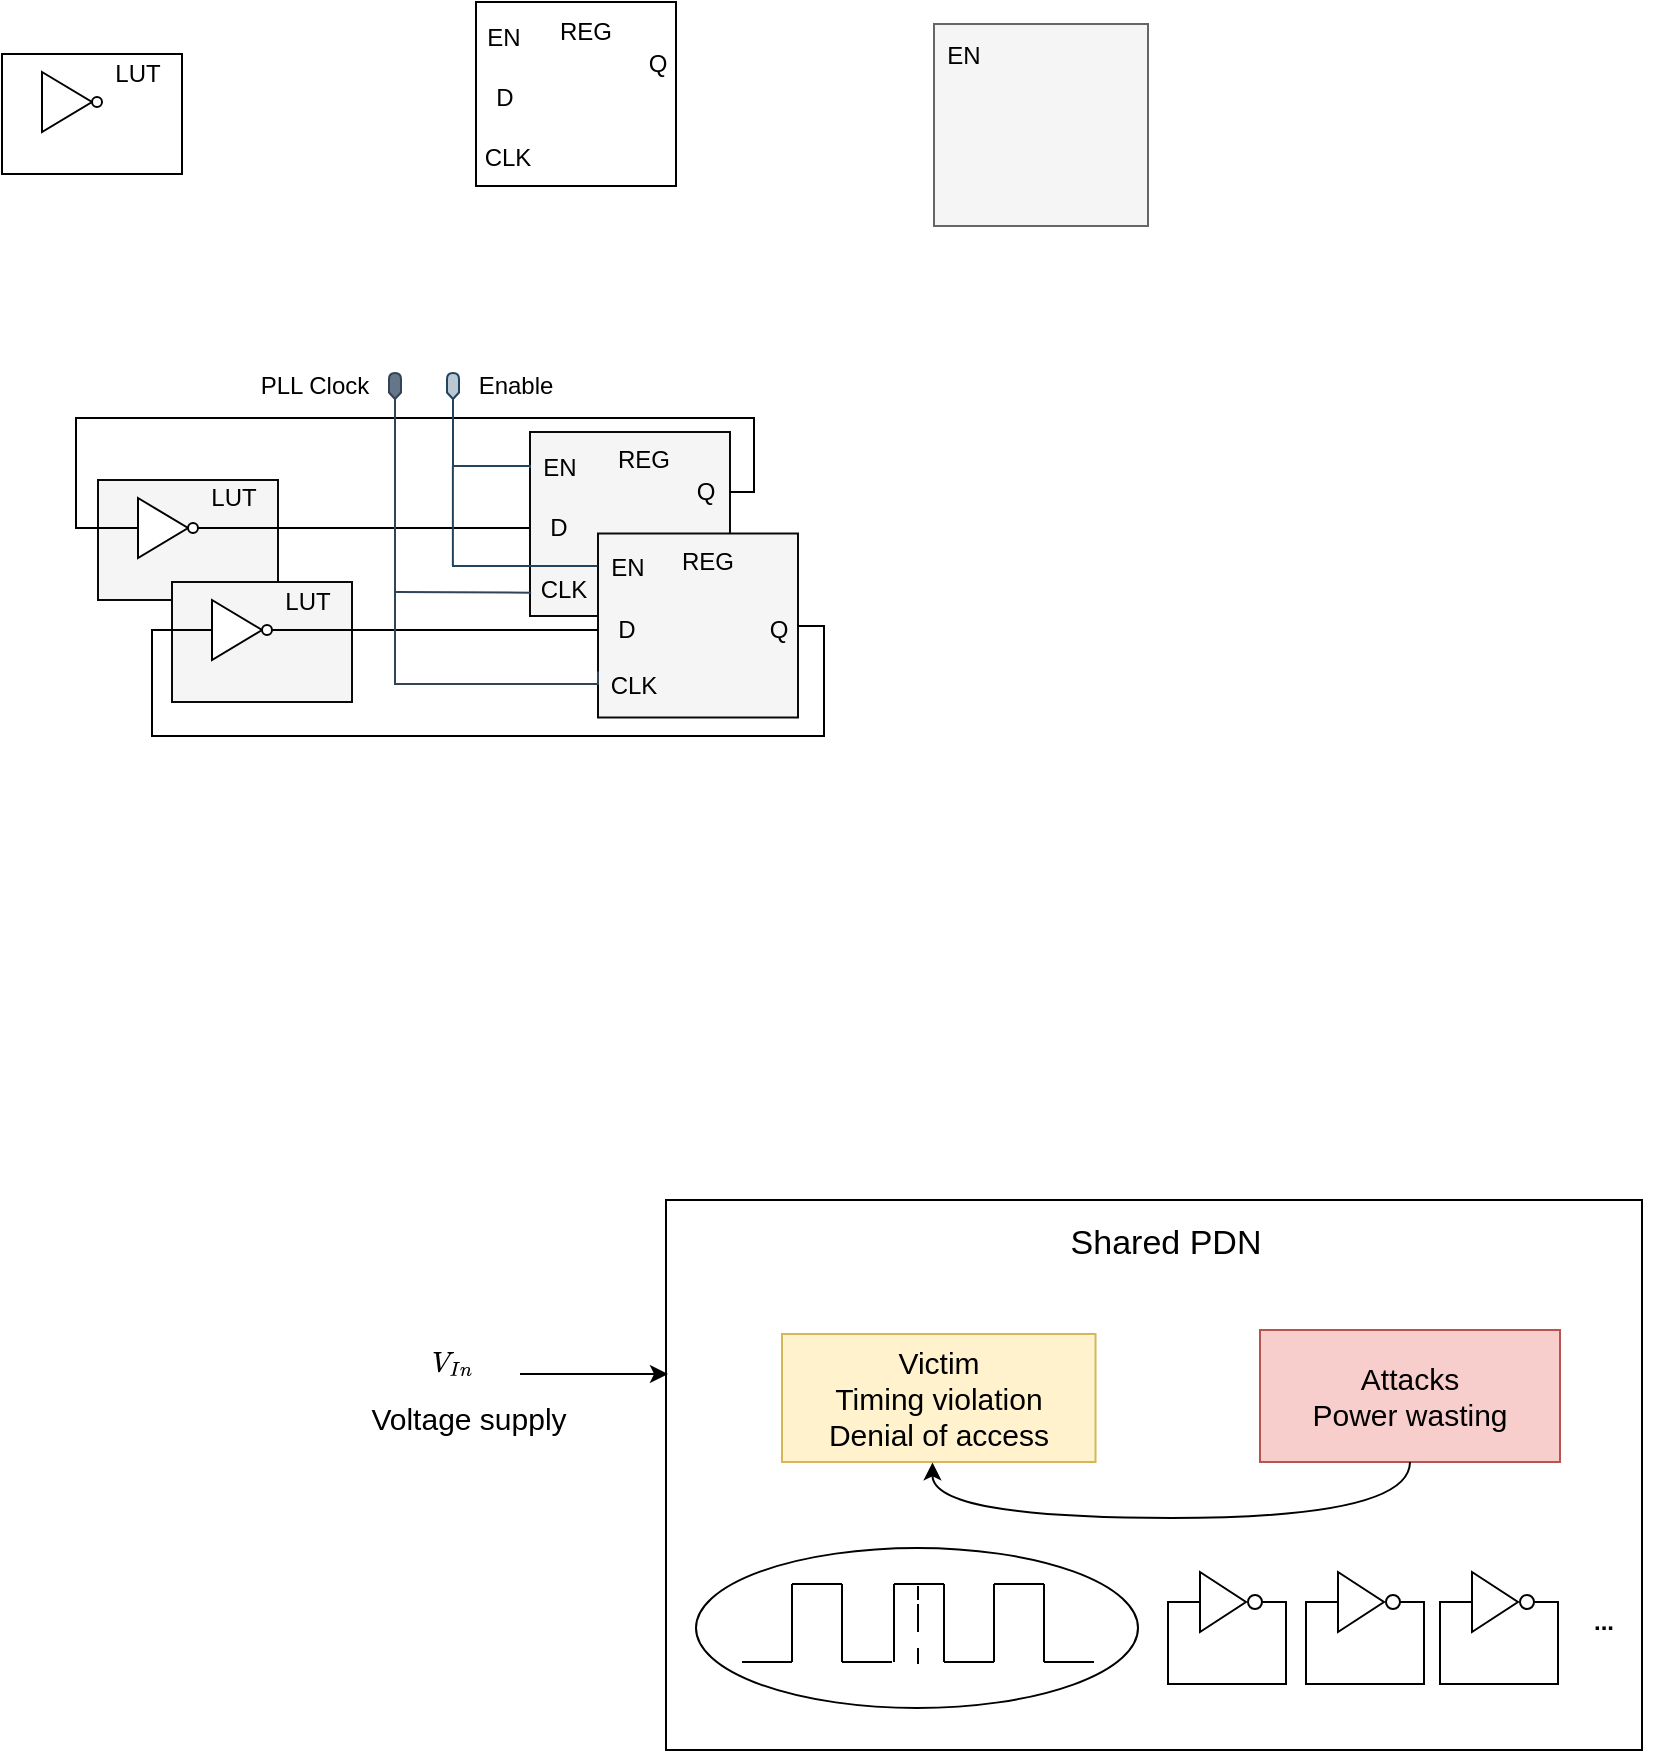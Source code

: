 <mxfile version="22.0.6" type="github">
  <diagram name="第 1 页" id="QHWZOpL-qoqAQHFRJoSv">
    <mxGraphModel dx="773" dy="522" grid="0" gridSize="1" guides="1" tooltips="1" connect="1" arrows="1" fold="1" page="0" pageScale="1" pageWidth="827" pageHeight="1169" math="1" shadow="0">
      <root>
        <mxCell id="0" />
        <mxCell id="1" parent="0" />
        <mxCell id="CazwhgpImjo2oY49ruT6-17" value="" style="rounded=0;whiteSpace=wrap;html=1;fillColor=#f5f5f5;fontColor=#333333;strokeColor=#0a0a0a;" parent="1" vertex="1">
          <mxGeometry x="190" y="311" width="90" height="60" as="geometry" />
        </mxCell>
        <mxCell id="CazwhgpImjo2oY49ruT6-6" value="" style="group" parent="1" vertex="1" connectable="0">
          <mxGeometry x="210" y="320" width="35" height="42.5" as="geometry" />
        </mxCell>
        <mxCell id="CazwhgpImjo2oY49ruT6-3" value="" style="triangle;whiteSpace=wrap;html=1;" parent="CazwhgpImjo2oY49ruT6-6" vertex="1">
          <mxGeometry width="25" height="30" as="geometry" />
        </mxCell>
        <mxCell id="CazwhgpImjo2oY49ruT6-4" value="" style="ellipse;whiteSpace=wrap;html=1;aspect=fixed;" parent="CazwhgpImjo2oY49ruT6-6" vertex="1">
          <mxGeometry x="25" y="12.5" width="5" height="5" as="geometry" />
        </mxCell>
        <mxCell id="CazwhgpImjo2oY49ruT6-19" value="" style="rounded=0;whiteSpace=wrap;html=1;fillColor=#f5f5f5;fontColor=#333333;strokeColor=#0a0a0a;" parent="1" vertex="1">
          <mxGeometry x="227" y="362" width="90" height="60" as="geometry" />
        </mxCell>
        <mxCell id="CazwhgpImjo2oY49ruT6-20" value="" style="group" parent="1" vertex="1" connectable="0">
          <mxGeometry x="247" y="371" width="35" height="42.5" as="geometry" />
        </mxCell>
        <mxCell id="CazwhgpImjo2oY49ruT6-21" value="" style="triangle;whiteSpace=wrap;html=1;" parent="CazwhgpImjo2oY49ruT6-20" vertex="1">
          <mxGeometry width="25" height="30" as="geometry" />
        </mxCell>
        <mxCell id="CazwhgpImjo2oY49ruT6-22" value="" style="ellipse;whiteSpace=wrap;html=1;aspect=fixed;" parent="CazwhgpImjo2oY49ruT6-20" vertex="1">
          <mxGeometry x="25" y="12.5" width="5" height="5" as="geometry" />
        </mxCell>
        <mxCell id="CazwhgpImjo2oY49ruT6-23" value="" style="rounded=0;whiteSpace=wrap;html=1;" parent="1" vertex="1">
          <mxGeometry x="142" y="98" width="90" height="60" as="geometry" />
        </mxCell>
        <mxCell id="CazwhgpImjo2oY49ruT6-24" value="" style="group" parent="1" vertex="1" connectable="0">
          <mxGeometry x="162" y="107" width="35" height="42.5" as="geometry" />
        </mxCell>
        <mxCell id="CazwhgpImjo2oY49ruT6-25" value="" style="triangle;whiteSpace=wrap;html=1;" parent="CazwhgpImjo2oY49ruT6-24" vertex="1">
          <mxGeometry width="25" height="30" as="geometry" />
        </mxCell>
        <mxCell id="CazwhgpImjo2oY49ruT6-26" value="" style="ellipse;whiteSpace=wrap;html=1;aspect=fixed;" parent="CazwhgpImjo2oY49ruT6-24" vertex="1">
          <mxGeometry x="25" y="12.5" width="5" height="5" as="geometry" />
        </mxCell>
        <mxCell id="CazwhgpImjo2oY49ruT6-47" style="edgeStyle=orthogonalEdgeStyle;rounded=0;orthogonalLoop=1;jettySize=auto;html=1;exitX=1;exitY=0.5;exitDx=0;exitDy=0;entryX=0;entryY=0.5;entryDx=0;entryDy=0;endArrow=none;endFill=0;" parent="1" source="CazwhgpImjo2oY49ruT6-4" target="CazwhgpImjo2oY49ruT6-30" edge="1">
          <mxGeometry relative="1" as="geometry">
            <Array as="points" />
          </mxGeometry>
        </mxCell>
        <mxCell id="CazwhgpImjo2oY49ruT6-34" value="LUT" style="text;html=1;strokeColor=none;fillColor=none;align=center;verticalAlign=middle;whiteSpace=wrap;rounded=0;" parent="1" vertex="1">
          <mxGeometry x="227.5" y="305" width="60" height="30" as="geometry" />
        </mxCell>
        <mxCell id="CazwhgpImjo2oY49ruT6-36" value="LUT" style="text;html=1;strokeColor=none;fillColor=none;align=center;verticalAlign=middle;whiteSpace=wrap;rounded=0;" parent="1" vertex="1">
          <mxGeometry x="264.5" y="357" width="60" height="30" as="geometry" />
        </mxCell>
        <mxCell id="CazwhgpImjo2oY49ruT6-37" value="LUT" style="text;html=1;strokeColor=none;fillColor=none;align=center;verticalAlign=middle;whiteSpace=wrap;rounded=0;" parent="1" vertex="1">
          <mxGeometry x="179.5" y="93" width="60" height="30" as="geometry" />
        </mxCell>
        <mxCell id="CazwhgpImjo2oY49ruT6-39" value="" style="group" parent="1" vertex="1" connectable="0">
          <mxGeometry x="390" y="287" width="136" height="93" as="geometry" />
        </mxCell>
        <mxCell id="CazwhgpImjo2oY49ruT6-28" value="" style="rounded=0;whiteSpace=wrap;html=1;fillColor=#f5f5f5;fontColor=#333333;strokeColor=#0a0a0a;" parent="CazwhgpImjo2oY49ruT6-39" vertex="1">
          <mxGeometry x="16" width="100" height="92" as="geometry" />
        </mxCell>
        <mxCell id="CazwhgpImjo2oY49ruT6-29" value="EN" style="text;html=1;strokeColor=none;fillColor=none;align=center;verticalAlign=middle;whiteSpace=wrap;rounded=0;" parent="CazwhgpImjo2oY49ruT6-39" vertex="1">
          <mxGeometry x="17.5" y="3" width="26" height="30" as="geometry" />
        </mxCell>
        <mxCell id="CazwhgpImjo2oY49ruT6-30" value="D" style="text;html=1;strokeColor=none;fillColor=none;align=center;verticalAlign=middle;whiteSpace=wrap;rounded=0;" parent="CazwhgpImjo2oY49ruT6-39" vertex="1">
          <mxGeometry x="17.5" y="33" width="25" height="30" as="geometry" />
        </mxCell>
        <mxCell id="CazwhgpImjo2oY49ruT6-31" value="CLK" style="text;html=1;strokeColor=none;fillColor=none;align=center;verticalAlign=middle;whiteSpace=wrap;rounded=0;" parent="CazwhgpImjo2oY49ruT6-39" vertex="1">
          <mxGeometry x="19" y="64" width="28" height="30" as="geometry" />
        </mxCell>
        <mxCell id="CazwhgpImjo2oY49ruT6-32" value="Q" style="text;html=1;strokeColor=none;fillColor=none;align=center;verticalAlign=middle;whiteSpace=wrap;rounded=0;" parent="CazwhgpImjo2oY49ruT6-39" vertex="1">
          <mxGeometry x="94" y="15" width="20" height="30" as="geometry" />
        </mxCell>
        <mxCell id="CazwhgpImjo2oY49ruT6-38" value="REG" style="text;html=1;strokeColor=none;fillColor=none;align=center;verticalAlign=middle;whiteSpace=wrap;rounded=0;" parent="CazwhgpImjo2oY49ruT6-39" vertex="1">
          <mxGeometry x="42.5" y="-1" width="60" height="30" as="geometry" />
        </mxCell>
        <mxCell id="CazwhgpImjo2oY49ruT6-48" value="" style="group;" parent="1" vertex="1" connectable="0">
          <mxGeometry x="424" y="337.75" width="136" height="93" as="geometry" />
        </mxCell>
        <mxCell id="CazwhgpImjo2oY49ruT6-49" value="" style="rounded=0;whiteSpace=wrap;html=1;fillColor=#f5f5f5;fontColor=#333333;strokeColor=#0a0a0a;" parent="CazwhgpImjo2oY49ruT6-48" vertex="1">
          <mxGeometry x="16" width="100" height="92" as="geometry" />
        </mxCell>
        <mxCell id="CazwhgpImjo2oY49ruT6-50" value="EN" style="text;html=1;strokeColor=none;fillColor=none;align=center;verticalAlign=middle;whiteSpace=wrap;rounded=0;" parent="CazwhgpImjo2oY49ruT6-48" vertex="1">
          <mxGeometry x="17.5" y="2.25" width="26" height="30" as="geometry" />
        </mxCell>
        <mxCell id="CazwhgpImjo2oY49ruT6-51" value="D" style="text;html=1;strokeColor=none;fillColor=none;align=center;verticalAlign=middle;whiteSpace=wrap;rounded=0;" parent="CazwhgpImjo2oY49ruT6-48" vertex="1">
          <mxGeometry x="17.5" y="33" width="25" height="30" as="geometry" />
        </mxCell>
        <mxCell id="CazwhgpImjo2oY49ruT6-52" value="CLK" style="text;html=1;strokeColor=none;fillColor=none;align=center;verticalAlign=middle;whiteSpace=wrap;rounded=0;" parent="CazwhgpImjo2oY49ruT6-48" vertex="1">
          <mxGeometry x="19" y="61.25" width="30" height="30" as="geometry" />
        </mxCell>
        <mxCell id="CazwhgpImjo2oY49ruT6-53" value="Q" style="text;html=1;strokeColor=none;fillColor=none;align=center;verticalAlign=middle;whiteSpace=wrap;rounded=0;" parent="CazwhgpImjo2oY49ruT6-48" vertex="1">
          <mxGeometry x="96" y="33.25" width="21" height="30" as="geometry" />
        </mxCell>
        <mxCell id="CazwhgpImjo2oY49ruT6-54" value="REG" style="text;html=1;strokeColor=none;fillColor=none;align=center;verticalAlign=middle;whiteSpace=wrap;rounded=0;" parent="CazwhgpImjo2oY49ruT6-48" vertex="1">
          <mxGeometry x="52" y="-0.75" width="38" height="30" as="geometry" />
        </mxCell>
        <mxCell id="CazwhgpImjo2oY49ruT6-66" value="" style="group" parent="1" vertex="1" connectable="0">
          <mxGeometry x="363" y="72" width="136" height="93" as="geometry" />
        </mxCell>
        <mxCell id="CazwhgpImjo2oY49ruT6-67" value="" style="rounded=0;whiteSpace=wrap;html=1;" parent="CazwhgpImjo2oY49ruT6-66" vertex="1">
          <mxGeometry x="16" width="100" height="92" as="geometry" />
        </mxCell>
        <mxCell id="CazwhgpImjo2oY49ruT6-68" value="EN" style="text;html=1;strokeColor=none;fillColor=none;align=center;verticalAlign=middle;whiteSpace=wrap;rounded=0;" parent="CazwhgpImjo2oY49ruT6-66" vertex="1">
          <mxGeometry y="3" width="60" height="30" as="geometry" />
        </mxCell>
        <mxCell id="CazwhgpImjo2oY49ruT6-69" value="D" style="text;html=1;strokeColor=none;fillColor=none;align=center;verticalAlign=middle;whiteSpace=wrap;rounded=0;" parent="CazwhgpImjo2oY49ruT6-66" vertex="1">
          <mxGeometry x="17.5" y="33" width="25" height="30" as="geometry" />
        </mxCell>
        <mxCell id="CazwhgpImjo2oY49ruT6-70" value="CLK" style="text;html=1;strokeColor=none;fillColor=none;align=center;verticalAlign=middle;whiteSpace=wrap;rounded=0;" parent="CazwhgpImjo2oY49ruT6-66" vertex="1">
          <mxGeometry x="4" y="63" width="56" height="30" as="geometry" />
        </mxCell>
        <mxCell id="CazwhgpImjo2oY49ruT6-71" value="Q" style="text;html=1;strokeColor=none;fillColor=none;align=center;verticalAlign=middle;whiteSpace=wrap;rounded=0;" parent="CazwhgpImjo2oY49ruT6-66" vertex="1">
          <mxGeometry x="77" y="16" width="60" height="30" as="geometry" />
        </mxCell>
        <mxCell id="CazwhgpImjo2oY49ruT6-72" value="REG" style="text;html=1;strokeColor=none;fillColor=none;align=center;verticalAlign=middle;whiteSpace=wrap;rounded=0;" parent="CazwhgpImjo2oY49ruT6-66" vertex="1">
          <mxGeometry x="41" width="60" height="30" as="geometry" />
        </mxCell>
        <mxCell id="CazwhgpImjo2oY49ruT6-74" style="edgeStyle=orthogonalEdgeStyle;rounded=0;orthogonalLoop=1;jettySize=auto;html=1;exitX=1;exitY=0.5;exitDx=0;exitDy=0;endArrow=none;endFill=0;" parent="1" edge="1">
          <mxGeometry relative="1" as="geometry">
            <mxPoint x="277" y="386" as="sourcePoint" />
            <mxPoint x="440" y="386" as="targetPoint" />
            <Array as="points" />
          </mxGeometry>
        </mxCell>
        <mxCell id="CazwhgpImjo2oY49ruT6-75" style="edgeStyle=orthogonalEdgeStyle;rounded=0;orthogonalLoop=1;jettySize=auto;html=1;exitX=0;exitY=0.5;exitDx=0;exitDy=0;endArrow=none;endFill=0;" parent="1" source="CazwhgpImjo2oY49ruT6-3" edge="1">
          <mxGeometry relative="1" as="geometry">
            <mxPoint x="506" y="316" as="targetPoint" />
            <Array as="points">
              <mxPoint x="179" y="335" />
              <mxPoint x="179" y="280" />
              <mxPoint x="518" y="280" />
              <mxPoint x="518" y="317" />
            </Array>
          </mxGeometry>
        </mxCell>
        <mxCell id="CazwhgpImjo2oY49ruT6-78" style="edgeStyle=orthogonalEdgeStyle;rounded=0;orthogonalLoop=1;jettySize=auto;html=1;exitX=0;exitY=0.5;exitDx=0;exitDy=0;endArrow=none;endFill=0;" parent="1" source="CazwhgpImjo2oY49ruT6-21" edge="1">
          <mxGeometry relative="1" as="geometry">
            <mxPoint x="540" y="383" as="targetPoint" />
            <Array as="points">
              <mxPoint x="217" y="386" />
              <mxPoint x="217" y="439" />
              <mxPoint x="553" y="439" />
              <mxPoint x="553" y="384" />
              <mxPoint x="540" y="384" />
            </Array>
          </mxGeometry>
        </mxCell>
        <mxCell id="CazwhgpImjo2oY49ruT6-79" value="" style="shape=display;whiteSpace=wrap;html=1;rotation=-90;fillColor=#647687;strokeColor=#314354;fontColor=#ffffff;" parent="1" vertex="1">
          <mxGeometry x="332" y="261" width="13" height="6" as="geometry" />
        </mxCell>
        <mxCell id="CazwhgpImjo2oY49ruT6-82" style="edgeStyle=orthogonalEdgeStyle;rounded=0;orthogonalLoop=1;jettySize=auto;html=1;exitX=0;exitY=0.5;exitDx=0;exitDy=0;exitPerimeter=0;endArrow=none;endFill=0;strokeColor=#23445d;fillColor=#bac8d3;" parent="1" source="CazwhgpImjo2oY49ruT6-80" edge="1">
          <mxGeometry relative="1" as="geometry">
            <mxPoint x="406" y="305" as="targetPoint" />
            <Array as="points">
              <mxPoint x="368" y="304" />
              <mxPoint x="406" y="304" />
            </Array>
          </mxGeometry>
        </mxCell>
        <mxCell id="CazwhgpImjo2oY49ruT6-80" value="" style="shape=display;whiteSpace=wrap;html=1;rotation=-90;fillColor=#bac8d3;strokeColor=#23445d;" parent="1" vertex="1">
          <mxGeometry x="361" y="261" width="13" height="6" as="geometry" />
        </mxCell>
        <mxCell id="CazwhgpImjo2oY49ruT6-83" value="" style="endArrow=none;html=1;rounded=0;strokeColor=#23445d;fillColor=#bac8d3;" parent="1" edge="1">
          <mxGeometry width="50" height="50" relative="1" as="geometry">
            <mxPoint x="367.44" y="354" as="sourcePoint" />
            <mxPoint x="367.44" y="304" as="targetPoint" />
          </mxGeometry>
        </mxCell>
        <mxCell id="CazwhgpImjo2oY49ruT6-84" value="" style="endArrow=none;html=1;rounded=0;entryX=-0.003;entryY=0.177;entryDx=0;entryDy=0;entryPerimeter=0;strokeColor=#23445d;fillColor=#bac8d3;" parent="1" target="CazwhgpImjo2oY49ruT6-49" edge="1">
          <mxGeometry width="50" height="50" relative="1" as="geometry">
            <mxPoint x="367" y="354" as="sourcePoint" />
            <mxPoint x="418" y="304" as="targetPoint" />
          </mxGeometry>
        </mxCell>
        <mxCell id="CazwhgpImjo2oY49ruT6-91" style="edgeStyle=orthogonalEdgeStyle;rounded=0;orthogonalLoop=1;jettySize=auto;html=1;exitX=0;exitY=0.75;exitDx=0;exitDy=0;entryX=0;entryY=0.5;entryDx=0;entryDy=0;entryPerimeter=0;endArrow=none;endFill=0;fillColor=#647687;strokeColor=#314354;" parent="1" source="CazwhgpImjo2oY49ruT6-49" target="CazwhgpImjo2oY49ruT6-79" edge="1">
          <mxGeometry relative="1" as="geometry">
            <Array as="points">
              <mxPoint x="440" y="413" />
              <mxPoint x="338" y="413" />
            </Array>
          </mxGeometry>
        </mxCell>
        <mxCell id="CazwhgpImjo2oY49ruT6-93" value="" style="endArrow=none;html=1;rounded=0;entryX=0.006;entryY=0.873;entryDx=0;entryDy=0;entryPerimeter=0;fillColor=#647687;strokeColor=#314354;" parent="1" target="CazwhgpImjo2oY49ruT6-28" edge="1">
          <mxGeometry width="50" height="50" relative="1" as="geometry">
            <mxPoint x="339" y="367" as="sourcePoint" />
            <mxPoint x="389" y="317" as="targetPoint" />
          </mxGeometry>
        </mxCell>
        <mxCell id="CazwhgpImjo2oY49ruT6-94" value="" style="rounded=0;whiteSpace=wrap;html=1;fillColor=#f5f5f5;fontColor=#333333;strokeColor=#666666;" parent="1" vertex="1">
          <mxGeometry x="608" y="83" width="107" height="101" as="geometry" />
        </mxCell>
        <mxCell id="CazwhgpImjo2oY49ruT6-42" value="EN" style="text;html=1;strokeColor=none;fillColor=none;align=center;verticalAlign=middle;whiteSpace=wrap;rounded=0;" parent="1" vertex="1">
          <mxGeometry x="594" y="84" width="58.235" height="30" as="geometry" />
        </mxCell>
        <mxCell id="CazwhgpImjo2oY49ruT6-96" value="Enable" style="text;html=1;strokeColor=none;fillColor=none;align=center;verticalAlign=middle;whiteSpace=wrap;rounded=0;" parent="1" vertex="1">
          <mxGeometry x="369" y="249" width="60" height="30" as="geometry" />
        </mxCell>
        <mxCell id="CazwhgpImjo2oY49ruT6-97" value="PLL Clock" style="text;html=1;strokeColor=none;fillColor=none;align=center;verticalAlign=middle;whiteSpace=wrap;rounded=0;" parent="1" vertex="1">
          <mxGeometry x="261" y="249" width="75" height="30" as="geometry" />
        </mxCell>
        <mxCell id="tY0MjFmfy7YU-GbOtNWT-1" value="" style="rounded=0;whiteSpace=wrap;html=1;" vertex="1" parent="1">
          <mxGeometry x="474" y="671" width="488" height="275" as="geometry" />
        </mxCell>
        <mxCell id="tY0MjFmfy7YU-GbOtNWT-2" value="&lt;font style=&quot;font-size: 17px;&quot;&gt;Shared PDN&lt;/font&gt;" style="text;html=1;strokeColor=none;fillColor=none;align=center;verticalAlign=middle;whiteSpace=wrap;rounded=0;" vertex="1" parent="1">
          <mxGeometry x="668" y="678" width="112" height="30" as="geometry" />
        </mxCell>
        <mxCell id="tY0MjFmfy7YU-GbOtNWT-3" value="&lt;font style=&quot;font-size: 15px;&quot;&gt;Victim&lt;br&gt;Timing violation&lt;br&gt;Denial of access&lt;/font&gt;" style="rounded=0;whiteSpace=wrap;html=1;fillColor=#fff2cc;strokeColor=#d6b656;" vertex="1" parent="1">
          <mxGeometry x="532" y="738" width="156.76" height="64" as="geometry" />
        </mxCell>
        <mxCell id="tY0MjFmfy7YU-GbOtNWT-8" value="&lt;font style=&quot;font-size: 15px;&quot;&gt;Attacks&lt;br&gt;Power wasting&lt;/font&gt;" style="rounded=0;whiteSpace=wrap;html=1;fillColor=#f8cecc;strokeColor=#b85450;" vertex="1" parent="1">
          <mxGeometry x="771" y="736" width="150" height="66" as="geometry" />
        </mxCell>
        <mxCell id="tY0MjFmfy7YU-GbOtNWT-9" value="" style="endArrow=classic;html=1;rounded=0;endFill=1;" edge="1" parent="1">
          <mxGeometry width="50" height="50" relative="1" as="geometry">
            <mxPoint x="401" y="758" as="sourcePoint" />
            <mxPoint x="475" y="758" as="targetPoint" />
          </mxGeometry>
        </mxCell>
        <mxCell id="tY0MjFmfy7YU-GbOtNWT-10" value="&lt;svg style=&quot;vertical-align: -0.357ex;&quot; xmlns:xlink=&quot;http://www.w3.org/1999/xlink&quot; viewBox=&quot;0 -683 1446.6 840.8&quot; role=&quot;img&quot; height=&quot;1.902ex&quot; width=&quot;3.273ex&quot; xmlns=&quot;http://www.w3.org/2000/svg&quot;&gt;&lt;defs&gt;&lt;path d=&quot;M52 648Q52 670 65 683H76Q118 680 181 680Q299 680 320 683H330Q336 677 336 674T334 656Q329 641 325 637H304Q282 635 274 635Q245 630 242 620Q242 618 271 369T301 118L374 235Q447 352 520 471T595 594Q599 601 599 609Q599 633 555 637Q537 637 537 648Q537 649 539 661Q542 675 545 679T558 683Q560 683 570 683T604 682T668 681Q737 681 755 683H762Q769 676 769 672Q769 655 760 640Q757 637 743 637Q730 636 719 635T698 630T682 623T670 615T660 608T652 599T645 592L452 282Q272 -9 266 -16Q263 -18 259 -21L241 -22H234Q216 -22 216 -15Q213 -9 177 305Q139 623 138 626Q133 637 76 637H59Q52 642 52 648Z&quot; id=&quot;MJX-1-TEX-I-1D449&quot;&gt;&lt;/path&gt;&lt;path d=&quot;M43 1Q26 1 26 10Q26 12 29 24Q34 43 39 45Q42 46 54 46H60Q120 46 136 53Q137 53 138 54Q143 56 149 77T198 273Q210 318 216 344Q286 624 286 626Q284 630 284 631Q274 637 213 637H193Q184 643 189 662Q193 677 195 680T209 683H213Q285 681 359 681Q481 681 487 683H497Q504 676 504 672T501 655T494 639Q491 637 471 637Q440 637 407 634Q393 631 388 623Q381 609 337 432Q326 385 315 341Q245 65 245 59Q245 52 255 50T307 46H339Q345 38 345 37T342 19Q338 6 332 0H316Q279 2 179 2Q143 2 113 2T65 2T43 1Z&quot; id=&quot;MJX-1-TEX-I-1D43C&quot;&gt;&lt;/path&gt;&lt;path d=&quot;M21 287Q22 293 24 303T36 341T56 388T89 425T135 442Q171 442 195 424T225 390T231 369Q231 367 232 367L243 378Q304 442 382 442Q436 442 469 415T503 336T465 179T427 52Q427 26 444 26Q450 26 453 27Q482 32 505 65T540 145Q542 153 560 153Q580 153 580 145Q580 144 576 130Q568 101 554 73T508 17T439 -10Q392 -10 371 17T350 73Q350 92 386 193T423 345Q423 404 379 404H374Q288 404 229 303L222 291L189 157Q156 26 151 16Q138 -11 108 -11Q95 -11 87 -5T76 7T74 17Q74 30 112 180T152 343Q153 348 153 366Q153 405 129 405Q91 405 66 305Q60 285 60 284Q58 278 41 278H27Q21 284 21 287Z&quot; id=&quot;MJX-1-TEX-I-1D45B&quot;&gt;&lt;/path&gt;&lt;/defs&gt;&lt;g transform=&quot;scale(1,-1)&quot; stroke-width=&quot;0&quot; fill=&quot;currentColor&quot; stroke=&quot;currentColor&quot;&gt;&lt;g data-mml-node=&quot;math&quot;&gt;&lt;g data-mml-node=&quot;msub&quot;&gt;&lt;g data-mml-node=&quot;mi&quot;&gt;&lt;use xlink:href=&quot;#MJX-1-TEX-I-1D449&quot; data-c=&quot;1D449&quot;&gt;&lt;/use&gt;&lt;/g&gt;&lt;g data-mjx-texclass=&quot;ORD&quot; transform=&quot;translate(616,-150) scale(0.707)&quot; data-mml-node=&quot;TeXAtom&quot;&gt;&lt;g data-mml-node=&quot;mi&quot;&gt;&lt;use xlink:href=&quot;#MJX-1-TEX-I-1D43C&quot; data-c=&quot;1D43C&quot;&gt;&lt;/use&gt;&lt;/g&gt;&lt;g transform=&quot;translate(504,0)&quot; data-mml-node=&quot;mi&quot;&gt;&lt;use xlink:href=&quot;#MJX-1-TEX-I-1D45B&quot; data-c=&quot;1D45B&quot;&gt;&lt;/use&gt;&lt;/g&gt;&lt;/g&gt;&lt;/g&gt;&lt;/g&gt;&lt;/g&gt;&lt;/svg&gt;" style="text;html=1;strokeColor=none;fillColor=none;align=center;verticalAlign=middle;whiteSpace=wrap;rounded=0;" vertex="1" parent="1">
          <mxGeometry x="337" y="737" width="60" height="30" as="geometry" />
        </mxCell>
        <mxCell id="tY0MjFmfy7YU-GbOtNWT-11" value="&lt;font style=&quot;font-size: 15px;&quot;&gt;Voltage supply&lt;/font&gt;" style="text;html=1;strokeColor=none;fillColor=none;align=center;verticalAlign=middle;whiteSpace=wrap;rounded=0;" vertex="1" parent="1">
          <mxGeometry x="314.5" y="765" width="120.5" height="30" as="geometry" />
        </mxCell>
        <mxCell id="tY0MjFmfy7YU-GbOtNWT-45" value="" style="triangle;whiteSpace=wrap;html=1;" vertex="1" parent="1">
          <mxGeometry x="741" y="857" width="23" height="30" as="geometry" />
        </mxCell>
        <mxCell id="tY0MjFmfy7YU-GbOtNWT-46" style="edgeStyle=orthogonalEdgeStyle;rounded=0;orthogonalLoop=1;jettySize=auto;html=1;exitX=1;exitY=0.5;exitDx=0;exitDy=0;entryX=0;entryY=0.5;entryDx=0;entryDy=0;endArrow=none;endFill=0;" edge="1" parent="1" source="tY0MjFmfy7YU-GbOtNWT-47" target="tY0MjFmfy7YU-GbOtNWT-45">
          <mxGeometry relative="1" as="geometry">
            <Array as="points">
              <mxPoint x="784" y="872" />
              <mxPoint x="784" y="913" />
              <mxPoint x="725" y="913" />
              <mxPoint x="725" y="872" />
            </Array>
          </mxGeometry>
        </mxCell>
        <mxCell id="tY0MjFmfy7YU-GbOtNWT-47" value="" style="ellipse;whiteSpace=wrap;html=1;aspect=fixed;" vertex="1" parent="1">
          <mxGeometry x="765" y="868.5" width="7" height="7" as="geometry" />
        </mxCell>
        <mxCell id="tY0MjFmfy7YU-GbOtNWT-48" value="" style="triangle;whiteSpace=wrap;html=1;" vertex="1" parent="1">
          <mxGeometry x="810" y="857" width="23" height="30" as="geometry" />
        </mxCell>
        <mxCell id="tY0MjFmfy7YU-GbOtNWT-49" style="edgeStyle=orthogonalEdgeStyle;rounded=0;orthogonalLoop=1;jettySize=auto;html=1;exitX=1;exitY=0.5;exitDx=0;exitDy=0;entryX=0;entryY=0.5;entryDx=0;entryDy=0;endArrow=none;endFill=0;" edge="1" parent="1" source="tY0MjFmfy7YU-GbOtNWT-50" target="tY0MjFmfy7YU-GbOtNWT-48">
          <mxGeometry relative="1" as="geometry">
            <Array as="points">
              <mxPoint x="853" y="872" />
              <mxPoint x="853" y="913" />
              <mxPoint x="794" y="913" />
              <mxPoint x="794" y="872" />
            </Array>
          </mxGeometry>
        </mxCell>
        <mxCell id="tY0MjFmfy7YU-GbOtNWT-50" value="" style="ellipse;whiteSpace=wrap;html=1;aspect=fixed;" vertex="1" parent="1">
          <mxGeometry x="834" y="868.5" width="7" height="7" as="geometry" />
        </mxCell>
        <mxCell id="tY0MjFmfy7YU-GbOtNWT-51" value="" style="triangle;whiteSpace=wrap;html=1;" vertex="1" parent="1">
          <mxGeometry x="877" y="857" width="23" height="30" as="geometry" />
        </mxCell>
        <mxCell id="tY0MjFmfy7YU-GbOtNWT-52" style="edgeStyle=orthogonalEdgeStyle;rounded=0;orthogonalLoop=1;jettySize=auto;html=1;exitX=1;exitY=0.5;exitDx=0;exitDy=0;entryX=0;entryY=0.5;entryDx=0;entryDy=0;endArrow=none;endFill=0;" edge="1" parent="1" source="tY0MjFmfy7YU-GbOtNWT-53" target="tY0MjFmfy7YU-GbOtNWT-51">
          <mxGeometry relative="1" as="geometry">
            <Array as="points">
              <mxPoint x="920" y="872" />
              <mxPoint x="920" y="913" />
              <mxPoint x="861" y="913" />
              <mxPoint x="861" y="872" />
            </Array>
          </mxGeometry>
        </mxCell>
        <mxCell id="tY0MjFmfy7YU-GbOtNWT-53" value="" style="ellipse;whiteSpace=wrap;html=1;aspect=fixed;" vertex="1" parent="1">
          <mxGeometry x="901" y="868.5" width="7" height="7" as="geometry" />
        </mxCell>
        <mxCell id="tY0MjFmfy7YU-GbOtNWT-54" value="&lt;b&gt;...&lt;/b&gt;" style="text;html=1;strokeColor=none;fillColor=none;align=center;verticalAlign=middle;whiteSpace=wrap;rounded=0;" vertex="1" parent="1">
          <mxGeometry x="913" y="867" width="60" height="30" as="geometry" />
        </mxCell>
        <mxCell id="tY0MjFmfy7YU-GbOtNWT-32" value="" style="ellipse;whiteSpace=wrap;html=1;movable=1;resizable=1;rotatable=1;deletable=1;editable=1;locked=0;connectable=1;" vertex="1" parent="1">
          <mxGeometry x="489" y="845" width="221" height="80" as="geometry" />
        </mxCell>
        <mxCell id="tY0MjFmfy7YU-GbOtNWT-55" value="" style="group" vertex="1" connectable="0" parent="1">
          <mxGeometry x="489" y="843" width="221" height="80" as="geometry" />
        </mxCell>
        <mxCell id="tY0MjFmfy7YU-GbOtNWT-12" value="" style="endArrow=none;html=1;rounded=0;" edge="1" parent="tY0MjFmfy7YU-GbOtNWT-55">
          <mxGeometry width="50" height="50" relative="1" as="geometry">
            <mxPoint x="23" y="59" as="sourcePoint" />
            <mxPoint x="48" y="59" as="targetPoint" />
          </mxGeometry>
        </mxCell>
        <mxCell id="tY0MjFmfy7YU-GbOtNWT-13" value="" style="endArrow=none;html=1;rounded=0;" edge="1" parent="tY0MjFmfy7YU-GbOtNWT-55">
          <mxGeometry width="50" height="50" relative="1" as="geometry">
            <mxPoint x="48" y="59" as="sourcePoint" />
            <mxPoint x="48" y="36" as="targetPoint" />
            <Array as="points">
              <mxPoint x="48" y="20" />
            </Array>
          </mxGeometry>
        </mxCell>
        <mxCell id="tY0MjFmfy7YU-GbOtNWT-15" value="" style="endArrow=none;html=1;rounded=0;" edge="1" parent="tY0MjFmfy7YU-GbOtNWT-55">
          <mxGeometry width="50" height="50" relative="1" as="geometry">
            <mxPoint x="73" y="59" as="sourcePoint" />
            <mxPoint x="73" y="36" as="targetPoint" />
            <Array as="points">
              <mxPoint x="73" y="20" />
            </Array>
          </mxGeometry>
        </mxCell>
        <mxCell id="tY0MjFmfy7YU-GbOtNWT-16" value="" style="endArrow=none;html=1;rounded=0;" edge="1" parent="tY0MjFmfy7YU-GbOtNWT-55">
          <mxGeometry width="50" height="50" relative="1" as="geometry">
            <mxPoint x="48" y="20" as="sourcePoint" />
            <mxPoint x="73" y="20" as="targetPoint" />
          </mxGeometry>
        </mxCell>
        <mxCell id="tY0MjFmfy7YU-GbOtNWT-17" value="" style="endArrow=none;html=1;rounded=0;" edge="1" parent="tY0MjFmfy7YU-GbOtNWT-55">
          <mxGeometry width="50" height="50" relative="1" as="geometry">
            <mxPoint x="73" y="59" as="sourcePoint" />
            <mxPoint x="98" y="59" as="targetPoint" />
          </mxGeometry>
        </mxCell>
        <mxCell id="tY0MjFmfy7YU-GbOtNWT-18" value="" style="endArrow=none;html=1;rounded=0;" edge="1" parent="tY0MjFmfy7YU-GbOtNWT-55">
          <mxGeometry width="50" height="50" relative="1" as="geometry">
            <mxPoint x="99" y="59" as="sourcePoint" />
            <mxPoint x="99" y="36" as="targetPoint" />
            <Array as="points">
              <mxPoint x="99" y="20" />
            </Array>
          </mxGeometry>
        </mxCell>
        <mxCell id="tY0MjFmfy7YU-GbOtNWT-19" value="" style="endArrow=none;html=1;rounded=0;" edge="1" parent="tY0MjFmfy7YU-GbOtNWT-55">
          <mxGeometry width="50" height="50" relative="1" as="geometry">
            <mxPoint x="124" y="59" as="sourcePoint" />
            <mxPoint x="124" y="36" as="targetPoint" />
            <Array as="points">
              <mxPoint x="124" y="20" />
            </Array>
          </mxGeometry>
        </mxCell>
        <mxCell id="tY0MjFmfy7YU-GbOtNWT-20" value="" style="endArrow=none;html=1;rounded=0;" edge="1" parent="tY0MjFmfy7YU-GbOtNWT-55">
          <mxGeometry width="50" height="50" relative="1" as="geometry">
            <mxPoint x="99" y="20" as="sourcePoint" />
            <mxPoint x="124" y="20" as="targetPoint" />
          </mxGeometry>
        </mxCell>
        <mxCell id="tY0MjFmfy7YU-GbOtNWT-21" value="" style="endArrow=none;html=1;rounded=0;" edge="1" parent="tY0MjFmfy7YU-GbOtNWT-55">
          <mxGeometry width="50" height="50" relative="1" as="geometry">
            <mxPoint x="124" y="59" as="sourcePoint" />
            <mxPoint x="149" y="59" as="targetPoint" />
          </mxGeometry>
        </mxCell>
        <mxCell id="tY0MjFmfy7YU-GbOtNWT-22" value="" style="endArrow=none;html=1;rounded=0;" edge="1" parent="tY0MjFmfy7YU-GbOtNWT-55">
          <mxGeometry width="50" height="50" relative="1" as="geometry">
            <mxPoint x="149" y="59" as="sourcePoint" />
            <mxPoint x="149" y="36" as="targetPoint" />
            <Array as="points">
              <mxPoint x="149" y="20" />
            </Array>
          </mxGeometry>
        </mxCell>
        <mxCell id="tY0MjFmfy7YU-GbOtNWT-23" value="" style="endArrow=none;html=1;rounded=0;dashed=1;dashPattern=8 8;" edge="1" parent="tY0MjFmfy7YU-GbOtNWT-55">
          <mxGeometry width="50" height="50" relative="1" as="geometry">
            <mxPoint x="111" y="60" as="sourcePoint" />
            <mxPoint x="111" y="37" as="targetPoint" />
            <Array as="points">
              <mxPoint x="111" y="21" />
            </Array>
          </mxGeometry>
        </mxCell>
        <mxCell id="tY0MjFmfy7YU-GbOtNWT-28" value="" style="endArrow=none;html=1;rounded=0;" edge="1" parent="tY0MjFmfy7YU-GbOtNWT-55">
          <mxGeometry width="50" height="50" relative="1" as="geometry">
            <mxPoint x="149" y="20" as="sourcePoint" />
            <mxPoint x="174" y="20" as="targetPoint" />
          </mxGeometry>
        </mxCell>
        <mxCell id="tY0MjFmfy7YU-GbOtNWT-30" value="" style="endArrow=none;html=1;rounded=0;" edge="1" parent="tY0MjFmfy7YU-GbOtNWT-55">
          <mxGeometry width="50" height="50" relative="1" as="geometry">
            <mxPoint x="174" y="59" as="sourcePoint" />
            <mxPoint x="174" y="36" as="targetPoint" />
            <Array as="points">
              <mxPoint x="174" y="20" />
            </Array>
          </mxGeometry>
        </mxCell>
        <mxCell id="tY0MjFmfy7YU-GbOtNWT-31" value="" style="endArrow=none;html=1;rounded=0;" edge="1" parent="tY0MjFmfy7YU-GbOtNWT-55">
          <mxGeometry width="50" height="50" relative="1" as="geometry">
            <mxPoint x="174" y="59" as="sourcePoint" />
            <mxPoint x="199" y="59" as="targetPoint" />
          </mxGeometry>
        </mxCell>
        <mxCell id="tY0MjFmfy7YU-GbOtNWT-56" style="edgeStyle=orthogonalEdgeStyle;rounded=0;orthogonalLoop=1;jettySize=auto;html=1;exitX=0.5;exitY=1;exitDx=0;exitDy=0;entryX=0.48;entryY=1.003;entryDx=0;entryDy=0;entryPerimeter=0;curved=1;" edge="1" parent="1" source="tY0MjFmfy7YU-GbOtNWT-8" target="tY0MjFmfy7YU-GbOtNWT-3">
          <mxGeometry relative="1" as="geometry">
            <Array as="points">
              <mxPoint x="846" y="830" />
              <mxPoint x="607" y="830" />
            </Array>
          </mxGeometry>
        </mxCell>
      </root>
    </mxGraphModel>
  </diagram>
</mxfile>
